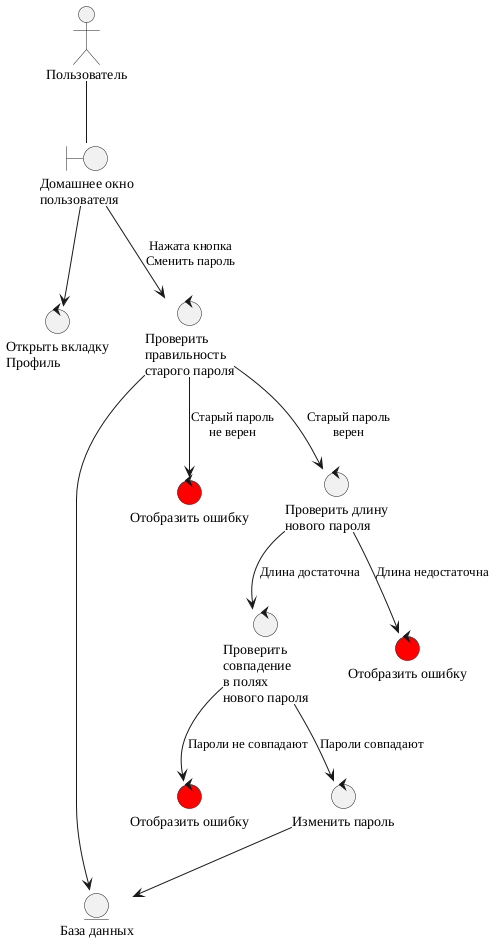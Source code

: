 @startuml
skinparam defaultFontName Liberation Serif

actor "Пользователь" as user

entity "База данных" as db 

boundary "Домашнее окно\nпользователя" as w_home
control "Открыть вкладку\nПрофиль" as ot_profile
control "Проверить\nправильность\nстарого пароля" as check_old
control "Отобразить ошибку" as derr_old #red
control "Проверить\nсовпадение\nв полях\nнового пароля" as check_repeat
control "Отобразить ошибку" as derr_repeat #red
control "Проверить длину\nнового пароля" as check_length
control "Отобразить ошибку" as derr_length #red
control "Изменить пароль" as change_password

' =============================================================================

user -- w_home

w_home --> ot_profile
w_home --> check_old : "Нажата кнопка\nСменить пароль"
check_old --> derr_old : "Старый пароль\nне верен"
check_old --> check_length : "Старый пароль\nверен"
check_length --> derr_length : "Длина недостаточна"
check_length --> check_repeat : "Длина достаточна"
check_repeat --> derr_repeat : "Пароли не совпадают"
check_repeat --> change_password : "Пароли совпадают"

check_old --> db 
change_password --> db 

@enduml

